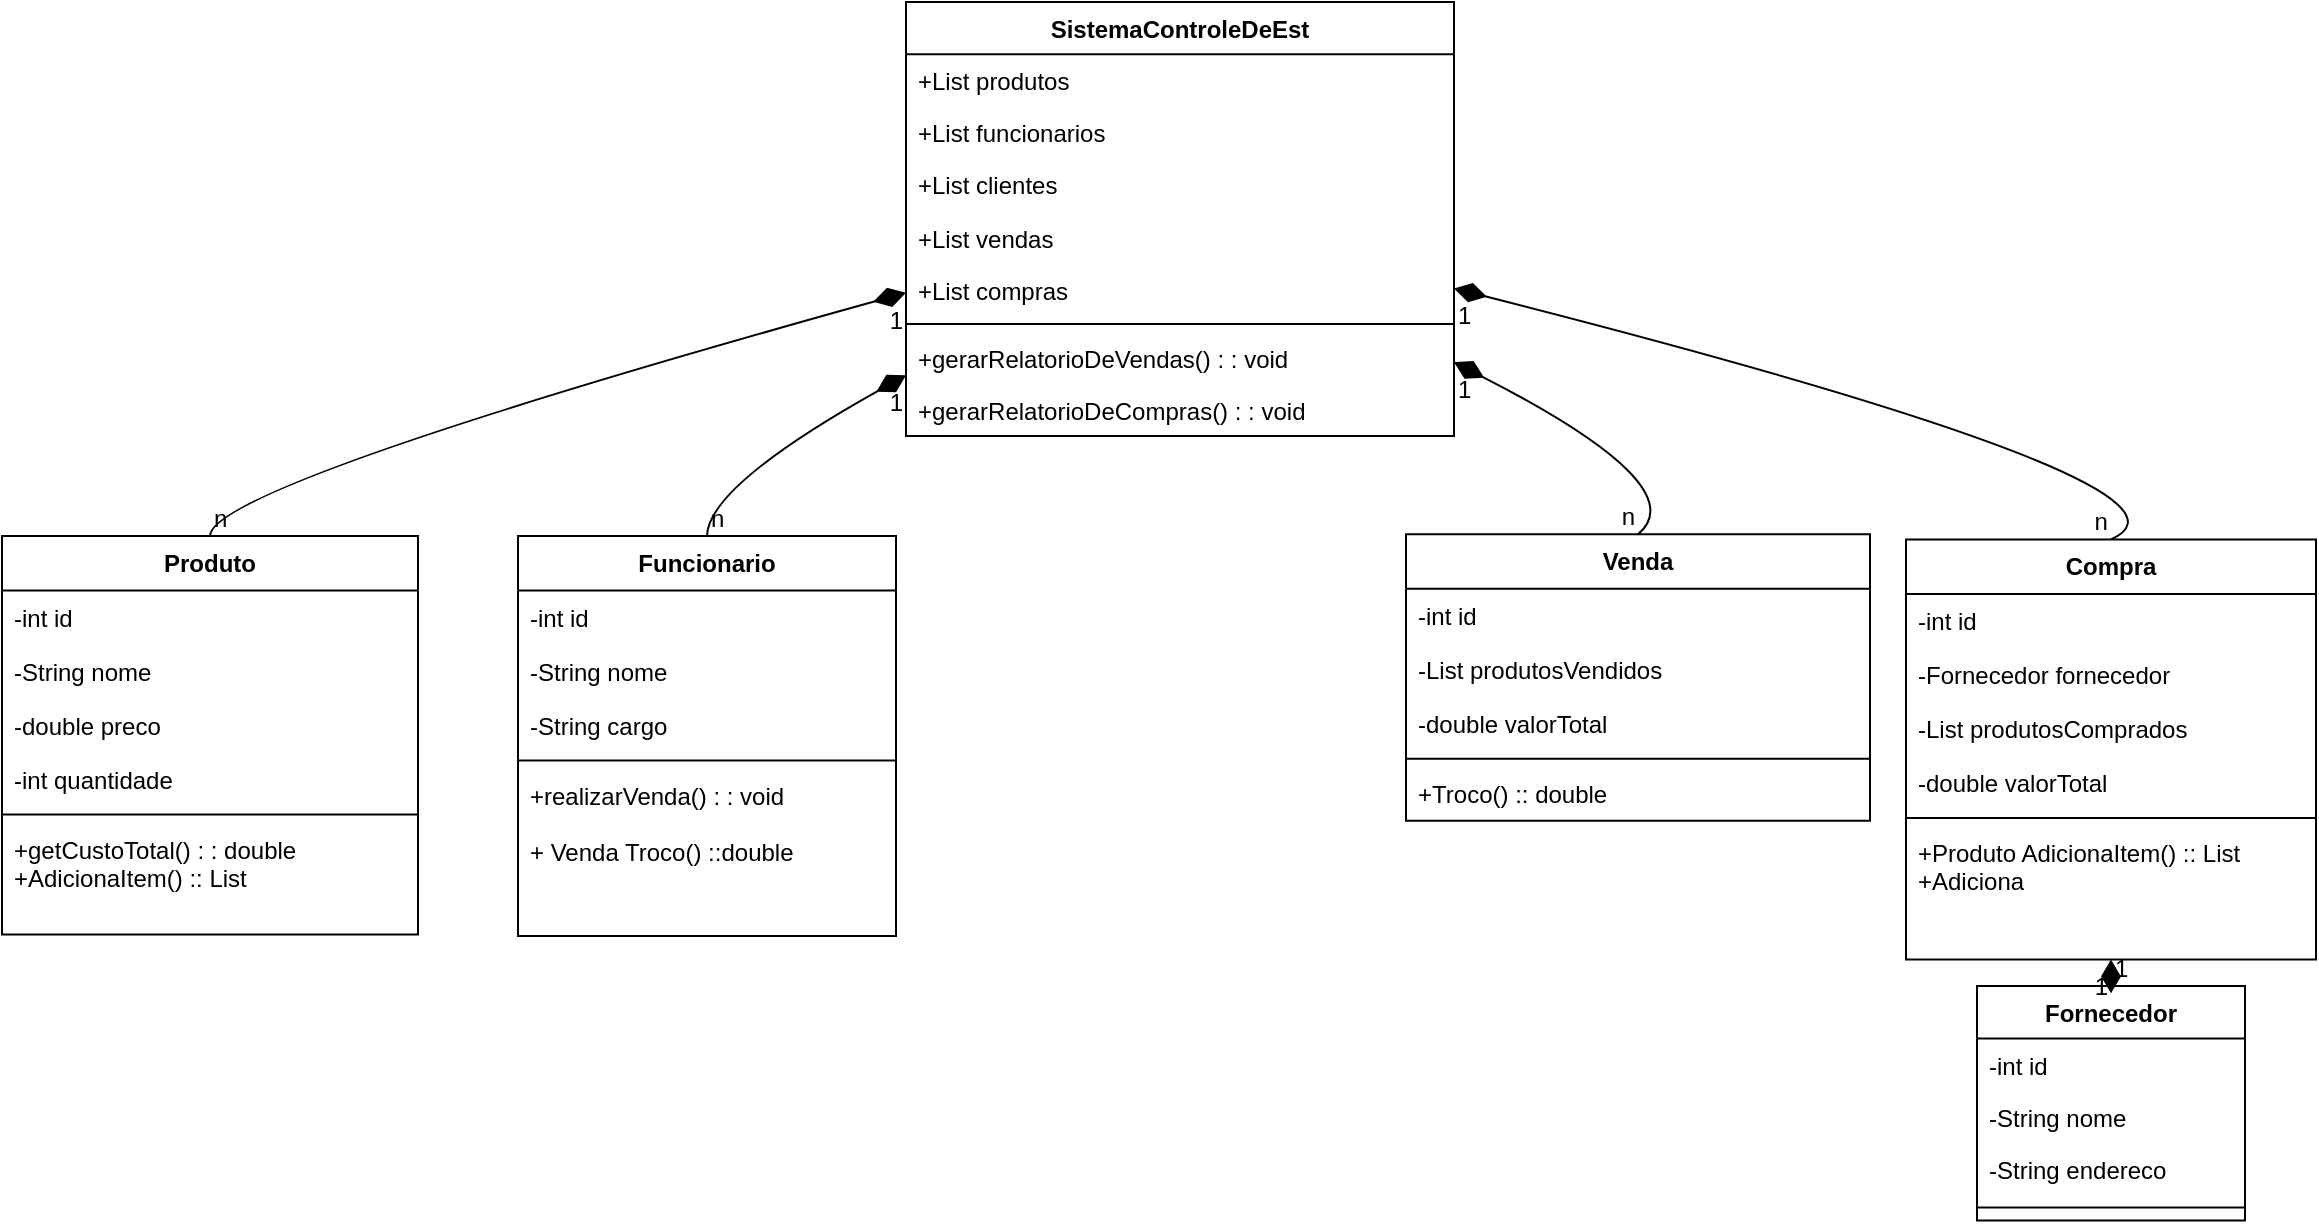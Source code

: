 <mxfile version="24.7.7">
  <diagram name="Página-1" id="gYkuu8Fh5z9xVsYrLnkT">
    <mxGraphModel dx="1282" dy="816" grid="1" gridSize="10" guides="1" tooltips="1" connect="1" arrows="1" fold="1" page="1" pageScale="1" pageWidth="1169" pageHeight="827" math="0" shadow="0">
      <root>
        <mxCell id="0" />
        <mxCell id="1" parent="0" />
        <mxCell id="2" value="SistemaControleDeEst" style="swimlane;fontStyle=1;align=center;verticalAlign=top;childLayout=stackLayout;horizontal=1;startSize=26.163;horizontalStack=0;resizeParent=1;resizeParentMax=0;resizeLast=0;collapsible=0;marginBottom=0;" parent="1" vertex="1">
          <mxGeometry x="460" y="8" width="274" height="217" as="geometry" />
        </mxCell>
        <mxCell id="3" value="+List produtos" style="text;strokeColor=none;fillColor=none;align=left;verticalAlign=top;spacingLeft=4;spacingRight=4;overflow=hidden;rotatable=0;points=[[0,0.5],[1,0.5]];portConstraint=eastwest;" parent="2" vertex="1">
          <mxGeometry y="26" width="274" height="26" as="geometry" />
        </mxCell>
        <mxCell id="4" value="+List funcionarios" style="text;strokeColor=none;fillColor=none;align=left;verticalAlign=top;spacingLeft=4;spacingRight=4;overflow=hidden;rotatable=0;points=[[0,0.5],[1,0.5]];portConstraint=eastwest;" parent="2" vertex="1">
          <mxGeometry y="52" width="274" height="26" as="geometry" />
        </mxCell>
        <mxCell id="5" value="+List clientes" style="text;strokeColor=none;fillColor=none;align=left;verticalAlign=top;spacingLeft=4;spacingRight=4;overflow=hidden;rotatable=0;points=[[0,0.5],[1,0.5]];portConstraint=eastwest;" parent="2" vertex="1">
          <mxGeometry y="78" width="274" height="26" as="geometry" />
        </mxCell>
        <mxCell id="6" value="+List vendas" style="text;strokeColor=none;fillColor=none;align=left;verticalAlign=top;spacingLeft=4;spacingRight=4;overflow=hidden;rotatable=0;points=[[0,0.5],[1,0.5]];portConstraint=eastwest;" parent="2" vertex="1">
          <mxGeometry y="105" width="274" height="26" as="geometry" />
        </mxCell>
        <mxCell id="7" value="+List compras" style="text;strokeColor=none;fillColor=none;align=left;verticalAlign=top;spacingLeft=4;spacingRight=4;overflow=hidden;rotatable=0;points=[[0,0.5],[1,0.5]];portConstraint=eastwest;" parent="2" vertex="1">
          <mxGeometry y="131" width="274" height="26" as="geometry" />
        </mxCell>
        <mxCell id="8" style="line;strokeWidth=1;fillColor=none;align=left;verticalAlign=middle;spacingTop=-1;spacingLeft=3;spacingRight=3;rotatable=0;labelPosition=right;points=[];portConstraint=eastwest;strokeColor=inherit;" parent="2" vertex="1">
          <mxGeometry y="157" width="274" height="8" as="geometry" />
        </mxCell>
        <mxCell id="9" value="+gerarRelatorioDeVendas() : : void" style="text;strokeColor=none;fillColor=none;align=left;verticalAlign=top;spacingLeft=4;spacingRight=4;overflow=hidden;rotatable=0;points=[[0,0.5],[1,0.5]];portConstraint=eastwest;" parent="2" vertex="1">
          <mxGeometry y="165" width="274" height="26" as="geometry" />
        </mxCell>
        <mxCell id="10" value="+gerarRelatorioDeCompras() : : void" style="text;strokeColor=none;fillColor=none;align=left;verticalAlign=top;spacingLeft=4;spacingRight=4;overflow=hidden;rotatable=0;points=[[0,0.5],[1,0.5]];portConstraint=eastwest;" parent="2" vertex="1">
          <mxGeometry y="191" width="274" height="26" as="geometry" />
        </mxCell>
        <mxCell id="11" value="Produto" style="swimlane;fontStyle=1;align=center;verticalAlign=top;childLayout=stackLayout;horizontal=1;startSize=27.288;horizontalStack=0;resizeParent=1;resizeParentMax=0;resizeLast=0;collapsible=0;marginBottom=0;" parent="1" vertex="1">
          <mxGeometry x="8" y="275" width="208" height="199.288" as="geometry" />
        </mxCell>
        <mxCell id="12" value="-int id" style="text;strokeColor=none;fillColor=none;align=left;verticalAlign=top;spacingLeft=4;spacingRight=4;overflow=hidden;rotatable=0;points=[[0,0.5],[1,0.5]];portConstraint=eastwest;" parent="11" vertex="1">
          <mxGeometry y="27.288" width="208" height="27" as="geometry" />
        </mxCell>
        <mxCell id="13" value="-String nome" style="text;strokeColor=none;fillColor=none;align=left;verticalAlign=top;spacingLeft=4;spacingRight=4;overflow=hidden;rotatable=0;points=[[0,0.5],[1,0.5]];portConstraint=eastwest;" parent="11" vertex="1">
          <mxGeometry y="54.288" width="208" height="27" as="geometry" />
        </mxCell>
        <mxCell id="14" value="-double preco" style="text;strokeColor=none;fillColor=none;align=left;verticalAlign=top;spacingLeft=4;spacingRight=4;overflow=hidden;rotatable=0;points=[[0,0.5],[1,0.5]];portConstraint=eastwest;" parent="11" vertex="1">
          <mxGeometry y="81.288" width="208" height="27" as="geometry" />
        </mxCell>
        <mxCell id="15" value="-int quantidade" style="text;strokeColor=none;fillColor=none;align=left;verticalAlign=top;spacingLeft=4;spacingRight=4;overflow=hidden;rotatable=0;points=[[0,0.5],[1,0.5]];portConstraint=eastwest;" parent="11" vertex="1">
          <mxGeometry y="108.288" width="208" height="27" as="geometry" />
        </mxCell>
        <mxCell id="16" style="line;strokeWidth=1;fillColor=none;align=left;verticalAlign=middle;spacingTop=-1;spacingLeft=3;spacingRight=3;rotatable=0;labelPosition=right;points=[];portConstraint=eastwest;strokeColor=inherit;" parent="11" vertex="1">
          <mxGeometry y="135.288" width="208" height="8" as="geometry" />
        </mxCell>
        <mxCell id="17" value="+getCustoTotal() : : double&#xa;+AdicionaItem() :: List&#xa;" style="text;strokeColor=none;fillColor=none;align=left;verticalAlign=top;spacingLeft=4;spacingRight=4;overflow=hidden;rotatable=0;points=[[0,0.5],[1,0.5]];portConstraint=eastwest;" parent="11" vertex="1">
          <mxGeometry y="143.288" width="208" height="56" as="geometry" />
        </mxCell>
        <mxCell id="18" value="Funcionario" style="swimlane;fontStyle=1;align=center;verticalAlign=top;childLayout=stackLayout;horizontal=1;startSize=27.288;horizontalStack=0;resizeParent=1;resizeParentMax=0;resizeLast=0;collapsible=0;marginBottom=0;" parent="1" vertex="1">
          <mxGeometry x="266" y="275" width="189" height="199.998" as="geometry" />
        </mxCell>
        <mxCell id="19" value="-int id" style="text;strokeColor=none;fillColor=none;align=left;verticalAlign=top;spacingLeft=4;spacingRight=4;overflow=hidden;rotatable=0;points=[[0,0.5],[1,0.5]];portConstraint=eastwest;" parent="18" vertex="1">
          <mxGeometry y="27.288" width="189" height="27" as="geometry" />
        </mxCell>
        <mxCell id="20" value="-String nome" style="text;strokeColor=none;fillColor=none;align=left;verticalAlign=top;spacingLeft=4;spacingRight=4;overflow=hidden;rotatable=0;points=[[0,0.5],[1,0.5]];portConstraint=eastwest;" parent="18" vertex="1">
          <mxGeometry y="54.288" width="189" height="27" as="geometry" />
        </mxCell>
        <mxCell id="21" value="-String cargo" style="text;strokeColor=none;fillColor=none;align=left;verticalAlign=top;spacingLeft=4;spacingRight=4;overflow=hidden;rotatable=0;points=[[0,0.5],[1,0.5]];portConstraint=eastwest;" parent="18" vertex="1">
          <mxGeometry y="81.288" width="189" height="27" as="geometry" />
        </mxCell>
        <mxCell id="23" style="line;strokeWidth=1;fillColor=none;align=left;verticalAlign=middle;spacingTop=-1;spacingLeft=3;spacingRight=3;rotatable=0;labelPosition=right;points=[];portConstraint=eastwest;strokeColor=inherit;" parent="18" vertex="1">
          <mxGeometry y="108.288" width="189" height="8" as="geometry" />
        </mxCell>
        <mxCell id="24" value="+realizarVenda() : : void&#xa;&#xa;+ Venda Troco() ::double&#xa;&#xa;" style="text;strokeColor=none;fillColor=none;align=left;verticalAlign=top;spacingLeft=4;spacingRight=4;overflow=hidden;rotatable=0;points=[[0,0.5],[1,0.5]];portConstraint=eastwest;" parent="18" vertex="1">
          <mxGeometry y="116.288" width="189" height="83.71" as="geometry" />
        </mxCell>
        <mxCell id="32" value="Venda" style="swimlane;fontStyle=1;align=center;verticalAlign=top;childLayout=stackLayout;horizontal=1;startSize=27.288;horizontalStack=0;resizeParent=1;resizeParentMax=0;resizeLast=0;collapsible=0;marginBottom=0;" parent="1" vertex="1">
          <mxGeometry x="710" y="274.14" width="232" height="143.288" as="geometry" />
        </mxCell>
        <mxCell id="33" value="-int id" style="text;strokeColor=none;fillColor=none;align=left;verticalAlign=top;spacingLeft=4;spacingRight=4;overflow=hidden;rotatable=0;points=[[0,0.5],[1,0.5]];portConstraint=eastwest;" parent="32" vertex="1">
          <mxGeometry y="27.288" width="232" height="27" as="geometry" />
        </mxCell>
        <mxCell id="35" value="-List produtosVendidos" style="text;strokeColor=none;fillColor=none;align=left;verticalAlign=top;spacingLeft=4;spacingRight=4;overflow=hidden;rotatable=0;points=[[0,0.5],[1,0.5]];portConstraint=eastwest;" parent="32" vertex="1">
          <mxGeometry y="54.288" width="232" height="27" as="geometry" />
        </mxCell>
        <mxCell id="36" value="-double valorTotal" style="text;strokeColor=none;fillColor=none;align=left;verticalAlign=top;spacingLeft=4;spacingRight=4;overflow=hidden;rotatable=0;points=[[0,0.5],[1,0.5]];portConstraint=eastwest;" parent="32" vertex="1">
          <mxGeometry y="81.288" width="232" height="27" as="geometry" />
        </mxCell>
        <mxCell id="37" style="line;strokeWidth=1;fillColor=none;align=left;verticalAlign=middle;spacingTop=-1;spacingLeft=3;spacingRight=3;rotatable=0;labelPosition=right;points=[];portConstraint=eastwest;strokeColor=inherit;" parent="32" vertex="1">
          <mxGeometry y="108.288" width="232" height="8" as="geometry" />
        </mxCell>
        <mxCell id="38" value="+Troco() :: double" style="text;strokeColor=none;fillColor=none;align=left;verticalAlign=top;spacingLeft=4;spacingRight=4;overflow=hidden;rotatable=0;points=[[0,0.5],[1,0.5]];portConstraint=eastwest;" parent="32" vertex="1">
          <mxGeometry y="116.288" width="232" height="27" as="geometry" />
        </mxCell>
        <mxCell id="39" value="Compra" style="swimlane;fontStyle=1;align=center;verticalAlign=top;childLayout=stackLayout;horizontal=1;startSize=27.288;horizontalStack=0;resizeParent=1;resizeParentMax=0;resizeLast=0;collapsible=0;marginBottom=0;" parent="1" vertex="1">
          <mxGeometry x="960" y="276.71" width="205" height="209.998" as="geometry" />
        </mxCell>
        <mxCell id="40" value="-int id" style="text;strokeColor=none;fillColor=none;align=left;verticalAlign=top;spacingLeft=4;spacingRight=4;overflow=hidden;rotatable=0;points=[[0,0.5],[1,0.5]];portConstraint=eastwest;" parent="39" vertex="1">
          <mxGeometry y="27.288" width="205" height="27" as="geometry" />
        </mxCell>
        <mxCell id="41" value="-Fornecedor fornecedor" style="text;strokeColor=none;fillColor=none;align=left;verticalAlign=top;spacingLeft=4;spacingRight=4;overflow=hidden;rotatable=0;points=[[0,0.5],[1,0.5]];portConstraint=eastwest;" parent="39" vertex="1">
          <mxGeometry y="54.288" width="205" height="27" as="geometry" />
        </mxCell>
        <mxCell id="42" value="-List produtosComprados" style="text;strokeColor=none;fillColor=none;align=left;verticalAlign=top;spacingLeft=4;spacingRight=4;overflow=hidden;rotatable=0;points=[[0,0.5],[1,0.5]];portConstraint=eastwest;" parent="39" vertex="1">
          <mxGeometry y="81.288" width="205" height="27" as="geometry" />
        </mxCell>
        <mxCell id="43" value="-double valorTotal" style="text;strokeColor=none;fillColor=none;align=left;verticalAlign=top;spacingLeft=4;spacingRight=4;overflow=hidden;rotatable=0;points=[[0,0.5],[1,0.5]];portConstraint=eastwest;" parent="39" vertex="1">
          <mxGeometry y="108.288" width="205" height="27" as="geometry" />
        </mxCell>
        <mxCell id="44" style="line;strokeWidth=1;fillColor=none;align=left;verticalAlign=middle;spacingTop=-1;spacingLeft=3;spacingRight=3;rotatable=0;labelPosition=right;points=[];portConstraint=eastwest;strokeColor=inherit;" parent="39" vertex="1">
          <mxGeometry y="135.288" width="205" height="8" as="geometry" />
        </mxCell>
        <mxCell id="45" value="+Produto AdicionaItem() :: List&#xa;+Adiciona" style="text;strokeColor=none;fillColor=none;align=left;verticalAlign=top;spacingLeft=4;spacingRight=4;overflow=hidden;rotatable=0;points=[[0,0.5],[1,0.5]];portConstraint=eastwest;" parent="39" vertex="1">
          <mxGeometry y="143.288" width="205" height="66.71" as="geometry" />
        </mxCell>
        <mxCell id="fFLkFw_sC1ooDxviOaCB-68" style="edgeStyle=orthogonalEdgeStyle;rounded=0;orthogonalLoop=1;jettySize=auto;html=1;exitX=0;exitY=0;exitDx=0;exitDy=0;" parent="1" source="46" edge="1">
          <mxGeometry relative="1" as="geometry">
            <mxPoint x="1030" y="510" as="targetPoint" />
          </mxGeometry>
        </mxCell>
        <mxCell id="46" value="Fornecedor" style="swimlane;fontStyle=1;align=center;verticalAlign=top;childLayout=stackLayout;horizontal=1;startSize=26.256;horizontalStack=0;resizeParent=1;resizeParentMax=0;resizeLast=0;collapsible=0;marginBottom=0;" parent="1" vertex="1">
          <mxGeometry x="995.5" y="500" width="134" height="117.256" as="geometry" />
        </mxCell>
        <mxCell id="47" value="-int id" style="text;strokeColor=none;fillColor=none;align=left;verticalAlign=top;spacingLeft=4;spacingRight=4;overflow=hidden;rotatable=0;points=[[0,0.5],[1,0.5]];portConstraint=eastwest;" parent="46" vertex="1">
          <mxGeometry y="26.256" width="134" height="26" as="geometry" />
        </mxCell>
        <mxCell id="48" value="-String nome" style="text;strokeColor=none;fillColor=none;align=left;verticalAlign=top;spacingLeft=4;spacingRight=4;overflow=hidden;rotatable=0;points=[[0,0.5],[1,0.5]];portConstraint=eastwest;" parent="46" vertex="1">
          <mxGeometry y="52.256" width="134" height="26" as="geometry" />
        </mxCell>
        <mxCell id="49" value="-String endereco" style="text;strokeColor=none;fillColor=none;align=left;verticalAlign=top;spacingLeft=4;spacingRight=4;overflow=hidden;rotatable=0;points=[[0,0.5],[1,0.5]];portConstraint=eastwest;" parent="46" vertex="1">
          <mxGeometry y="78.256" width="134" height="26" as="geometry" />
        </mxCell>
        <mxCell id="50" style="line;strokeWidth=1;fillColor=none;align=left;verticalAlign=middle;spacingTop=-1;spacingLeft=3;spacingRight=3;rotatable=0;labelPosition=right;points=[];portConstraint=eastwest;strokeColor=inherit;" parent="46" vertex="1">
          <mxGeometry y="104.256" width="134" height="13" as="geometry" />
        </mxCell>
        <mxCell id="51" value="" style="curved=1;startArrow=diamondThin;startSize=14;startFill=1;endArrow=none;exitX=0;exitY=0.67;entryX=0.5;entryY=0;" parent="1" source="2" target="11" edge="1">
          <mxGeometry relative="1" as="geometry">
            <Array as="points">
              <mxPoint x="112" y="250" />
            </Array>
          </mxGeometry>
        </mxCell>
        <mxCell id="52" value="1" style="edgeLabel;resizable=0;labelBackgroundColor=none;fontSize=12;align=right;verticalAlign=top;" parent="51" vertex="1">
          <mxGeometry x="-1" relative="1" as="geometry" />
        </mxCell>
        <mxCell id="53" value="n" style="edgeLabel;resizable=0;labelBackgroundColor=none;fontSize=12;align=left;verticalAlign=bottom;" parent="51" vertex="1">
          <mxGeometry x="1" relative="1" as="geometry" />
        </mxCell>
        <mxCell id="54" value="" style="curved=1;startArrow=diamondThin;startSize=14;startFill=1;endArrow=none;exitX=0;exitY=0.86;entryX=0.5;entryY=0;" parent="1" source="2" target="18" edge="1">
          <mxGeometry relative="1" as="geometry">
            <Array as="points">
              <mxPoint x="361" y="250" />
            </Array>
          </mxGeometry>
        </mxCell>
        <mxCell id="55" value="1" style="edgeLabel;resizable=0;labelBackgroundColor=none;fontSize=12;align=right;verticalAlign=top;" parent="54" vertex="1">
          <mxGeometry x="-1" relative="1" as="geometry" />
        </mxCell>
        <mxCell id="56" value="n" style="edgeLabel;resizable=0;labelBackgroundColor=none;fontSize=12;align=left;verticalAlign=bottom;" parent="54" vertex="1">
          <mxGeometry x="1" relative="1" as="geometry" />
        </mxCell>
        <mxCell id="60" value="" style="curved=1;startArrow=diamondThin;startSize=14;startFill=1;endArrow=none;exitX=1;exitY=0.83;entryX=0.5;entryY=0;" parent="1" source="2" target="32" edge="1">
          <mxGeometry relative="1" as="geometry">
            <Array as="points">
              <mxPoint x="855" y="250" />
            </Array>
          </mxGeometry>
        </mxCell>
        <mxCell id="61" value="1" style="edgeLabel;resizable=0;labelBackgroundColor=none;fontSize=12;align=left;verticalAlign=top;" parent="60" vertex="1">
          <mxGeometry x="-1" relative="1" as="geometry" />
        </mxCell>
        <mxCell id="62" value="n" style="edgeLabel;resizable=0;labelBackgroundColor=none;fontSize=12;align=right;verticalAlign=bottom;" parent="60" vertex="1">
          <mxGeometry x="1" relative="1" as="geometry" />
        </mxCell>
        <mxCell id="63" value="" style="curved=1;startArrow=diamondThin;startSize=14;startFill=1;endArrow=none;exitX=1;exitY=0.66;entryX=0.5;entryY=0;" parent="1" source="2" target="39" edge="1">
          <mxGeometry relative="1" as="geometry">
            <Array as="points">
              <mxPoint x="1123" y="250" />
            </Array>
          </mxGeometry>
        </mxCell>
        <mxCell id="64" value="1" style="edgeLabel;resizable=0;labelBackgroundColor=none;fontSize=12;align=left;verticalAlign=top;" parent="63" vertex="1">
          <mxGeometry x="-1" relative="1" as="geometry" />
        </mxCell>
        <mxCell id="65" value="n" style="edgeLabel;resizable=0;labelBackgroundColor=none;fontSize=12;align=right;verticalAlign=bottom;" parent="63" vertex="1">
          <mxGeometry x="1" relative="1" as="geometry" />
        </mxCell>
        <mxCell id="66" value="" style="curved=1;startArrow=diamondThin;startSize=14;startFill=1;endArrow=none;exitX=0.5;exitY=1;entryX=0.5;entryY=0;" parent="1" source="39" target="46" edge="1">
          <mxGeometry relative="1" as="geometry">
            <Array as="points" />
          </mxGeometry>
        </mxCell>
        <mxCell id="67" value="1" style="edgeLabel;resizable=0;labelBackgroundColor=none;fontSize=12;align=right;verticalAlign=top;" parent="66" vertex="1">
          <mxGeometry x="-1" relative="1" as="geometry" />
        </mxCell>
        <mxCell id="68" value="1" style="edgeLabel;resizable=0;labelBackgroundColor=none;fontSize=12;align=left;verticalAlign=bottom;" parent="66" vertex="1">
          <mxGeometry x="1" relative="1" as="geometry" />
        </mxCell>
      </root>
    </mxGraphModel>
  </diagram>
</mxfile>

